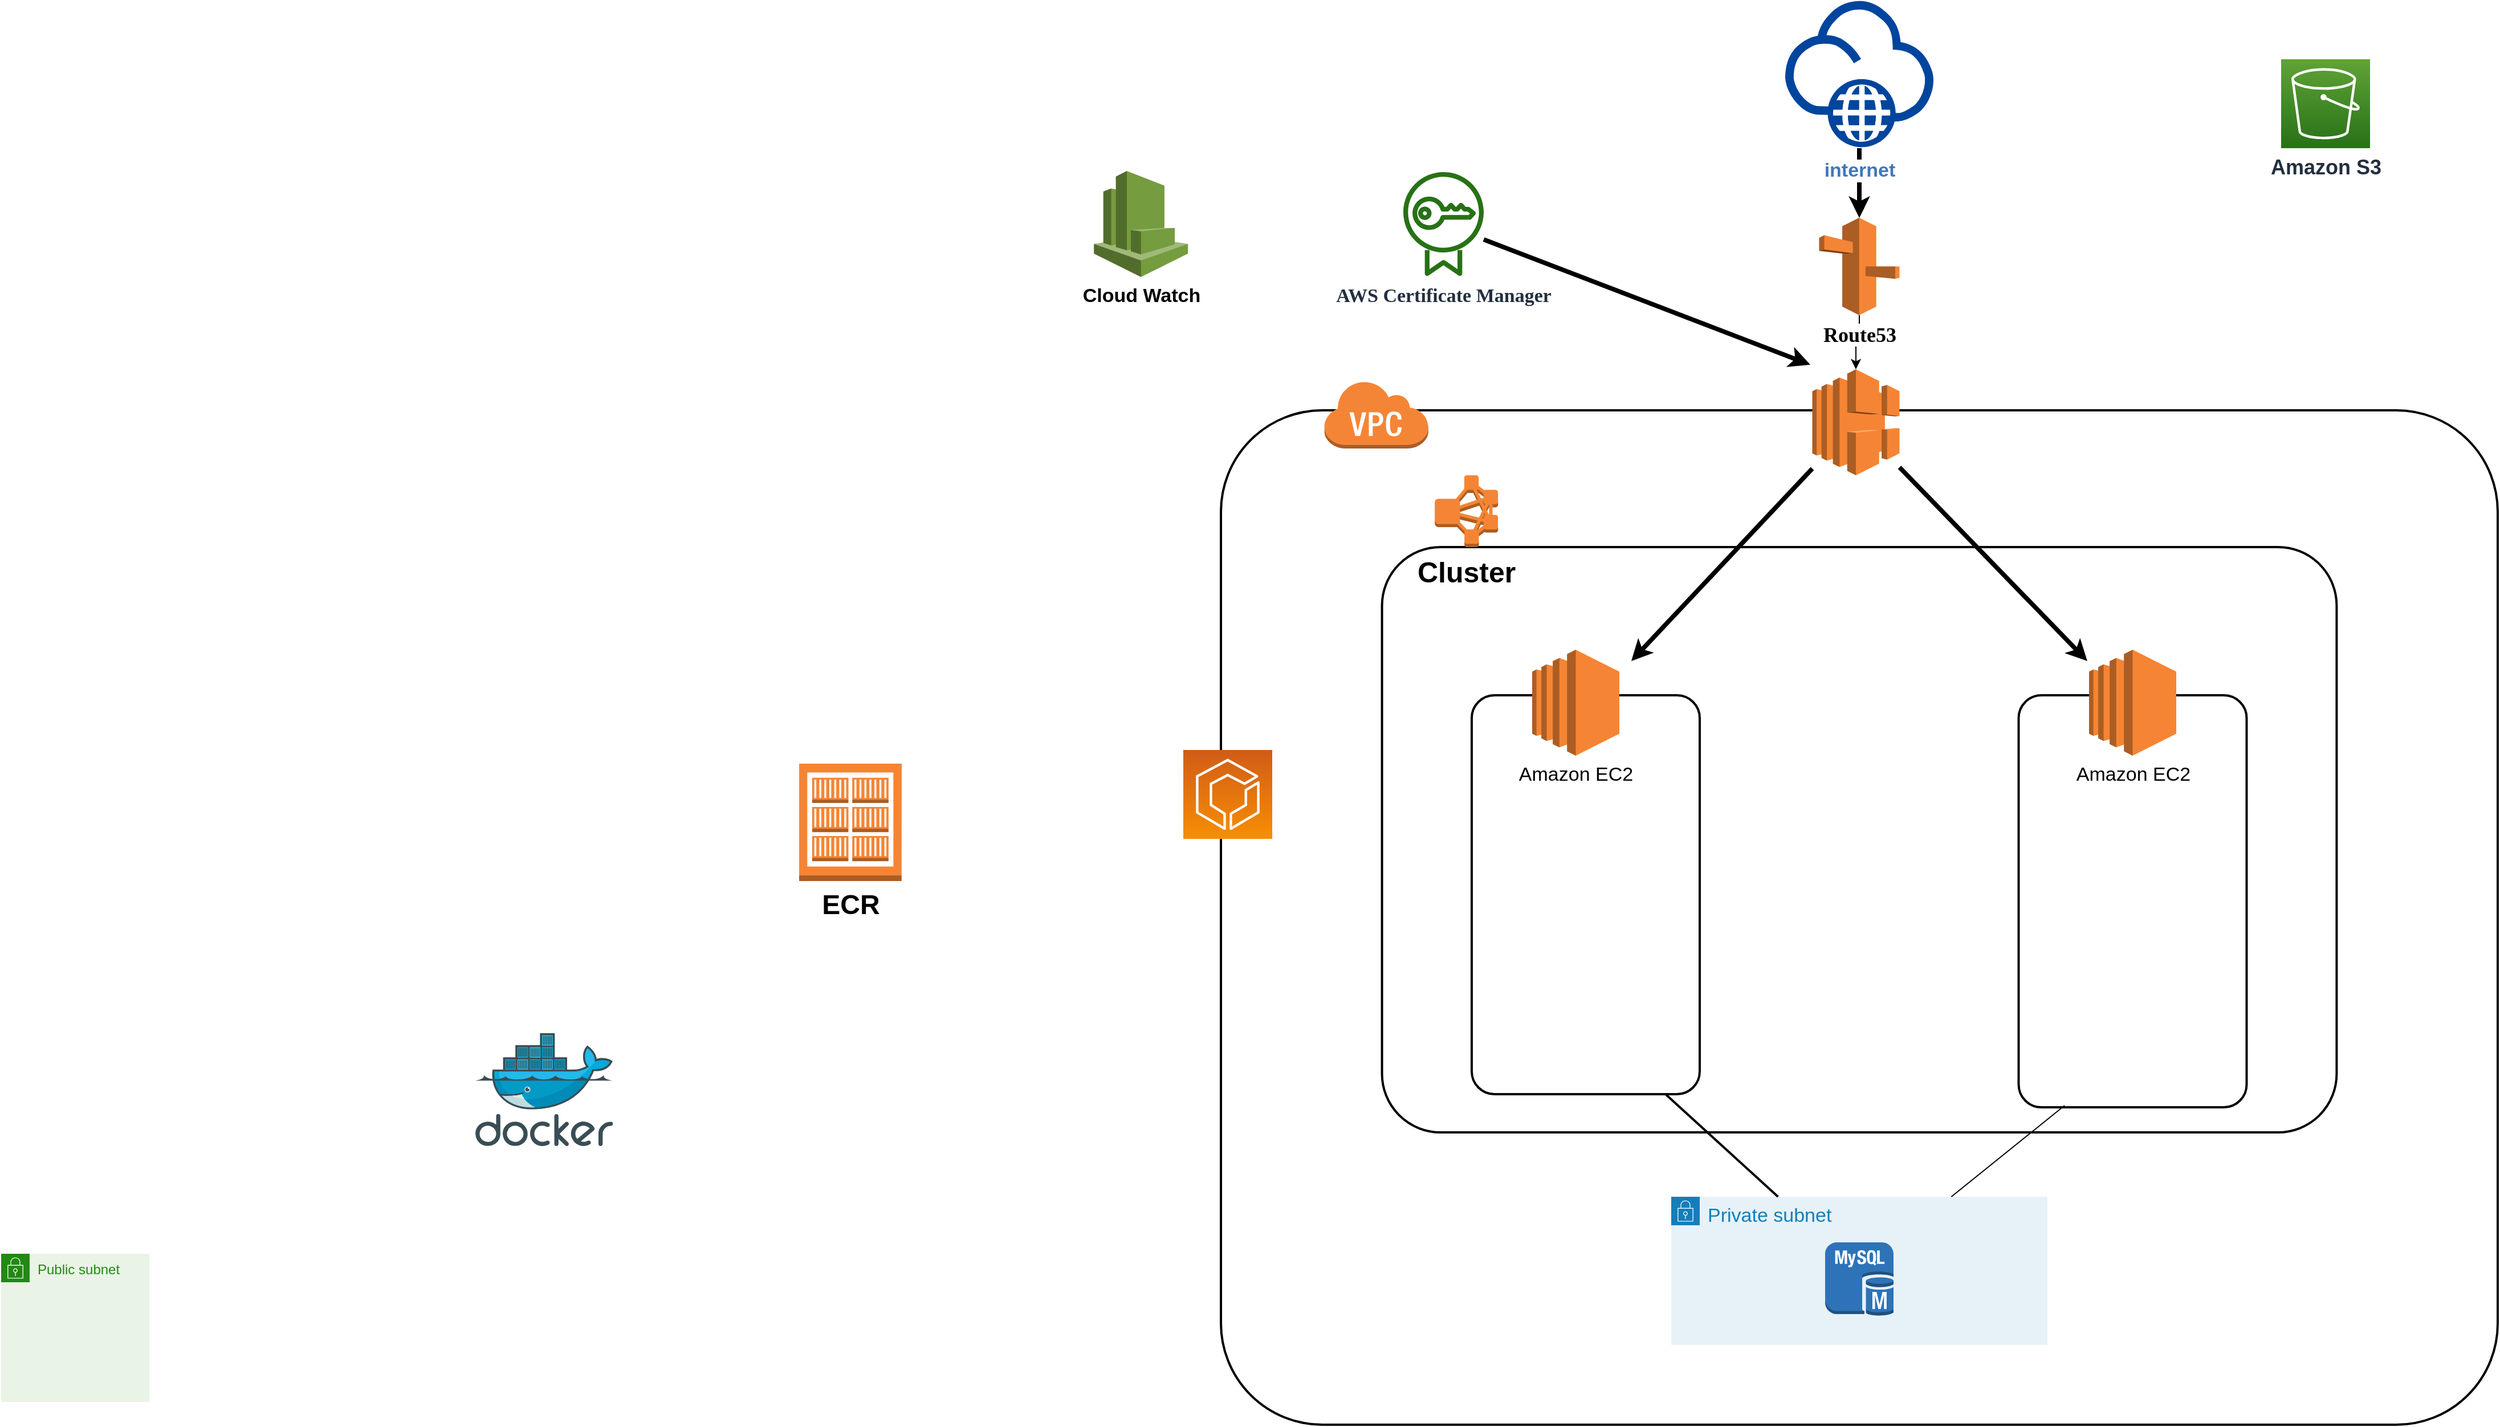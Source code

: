 <mxfile version="13.9.8" type="github" pages="2">
  <diagram id="Ht1M8jgEwFfnCIfOTk4-" name="Page-1">
    <mxGraphModel dx="5243" dy="1747" grid="1" gridSize="10" guides="1" tooltips="1" connect="1" arrows="1" fold="1" page="1" pageScale="1" pageWidth="1169" pageHeight="827" math="0" shadow="0">
      <root>
        <mxCell id="0" />
        <mxCell id="1" parent="0" />
        <mxCell id="HLpHiaVIAuqE8mmPQBDN-1" value="" style="rounded=1;arcSize=10;dashed=0;fillColor=none;gradientColor=none;strokeWidth=2;" vertex="1" parent="1">
          <mxGeometry x="-1498.71" y="-250" width="837.42" height="513.5" as="geometry" />
        </mxCell>
        <mxCell id="xjnoJ65_-MGqVfazqy1Y-1" value="" style="rounded=1;arcSize=10;dashed=0;fillColor=none;gradientColor=none;strokeWidth=2;" vertex="1" parent="1">
          <mxGeometry x="-940.25" y="-120" width="200" height="361.5" as="geometry" />
        </mxCell>
        <mxCell id="-92ZV4daiyxFBbVo8Tsq-17" value="" style="rounded=1;arcSize=10;fillColor=none;gradientColor=none;strokeWidth=2;glass=0;labelBorderColor=none;labelBackgroundColor=none;labelPosition=center;verticalLabelPosition=top;align=center;verticalAlign=bottom;sketch=0;snapToPoint=0;perimeter=rectanglePerimeter;fixDash=0;autosize=0;container=0;movableLabel=0;flipV=1;flipH=0;" parent="1" vertex="1">
          <mxGeometry x="-1640" y="-370" width="1120" height="890" as="geometry" />
        </mxCell>
        <mxCell id="zYTiAQbcIrIkLb4M1rUa-2" value="&lt;font style=&quot;font-size: 17px&quot;&gt;Amazon EC2&lt;/font&gt;" style="outlineConnect=0;dashed=0;verticalLabelPosition=bottom;verticalAlign=top;align=center;html=1;shape=mxgraph.aws3.ec2;fillColor=#F58534;gradientColor=none;shadow=0;glass=0;labelBackgroundColor=none;sketch=0;strokeWidth=2;" parent="1" vertex="1">
          <mxGeometry x="-878.5" y="-160" width="76.5" height="93" as="geometry" />
        </mxCell>
        <mxCell id="xjnoJ65_-MGqVfazqy1Y-3" value="" style="rounded=1;arcSize=10;dashed=0;fillColor=none;gradientColor=none;strokeWidth=2;" vertex="1" parent="1">
          <mxGeometry x="-1420" y="-120" width="200" height="350" as="geometry" />
        </mxCell>
        <mxCell id="Cbe6BfJtWzf-FZCNJZF6-5" style="edgeStyle=elbowEdgeStyle;rounded=0;orthogonalLoop=1;jettySize=auto;elbow=vertical;html=1;exitX=0.5;exitY=1;exitDx=0;exitDy=0;exitPerimeter=0;" edge="1" parent="1" source="-92ZV4daiyxFBbVo8Tsq-14" target="bph49K7Mzzs8DdBQtOgR-1">
          <mxGeometry relative="1" as="geometry" />
        </mxCell>
        <mxCell id="-92ZV4daiyxFBbVo8Tsq-2" value="" style="shape=image;html=1;verticalAlign=top;verticalLabelPosition=bottom;labelBackgroundColor=#ffffff;imageAspect=0;aspect=fixed;image=https://cdn1.iconfinder.com/data/icons/logotypes/32/github-128.png" parent="1" vertex="1">
          <mxGeometry x="-2440" y="-95.5" width="128" height="128" as="geometry" />
        </mxCell>
        <mxCell id="-92ZV4daiyxFBbVo8Tsq-3" value="" style="shape=image;html=1;verticalAlign=top;verticalLabelPosition=bottom;labelBackgroundColor=#ffffff;imageAspect=0;aspect=fixed;image=https://cdn3.iconfinder.com/data/icons/popular-services-brands-vol-2/512/ruby-on-rails-128.png;flipV=0;" parent="1" vertex="1">
          <mxGeometry x="-1359" y="53" width="78" height="78" as="geometry" />
        </mxCell>
        <mxCell id="-92ZV4daiyxFBbVo8Tsq-5" value="" style="shape=image;imageAspect=0;aspect=fixed;verticalLabelPosition=bottom;verticalAlign=top;image=https://assets.brandfolder.com/po873r-7udt4w-b3x13z/v/3322314/view@2x.png?v=1592401197;" parent="1" vertex="1">
          <mxGeometry x="-2420.84" y="-303.5" width="108.84" height="90" as="geometry" />
        </mxCell>
        <mxCell id="-92ZV4daiyxFBbVo8Tsq-9" value="" style="aspect=fixed;html=1;points=[];align=center;image;fontSize=12;image=img/lib/mscae/Docker.svg;" parent="1" vertex="1">
          <mxGeometry x="-2294" y="176.5" width="120.73" height="99" as="geometry" />
        </mxCell>
        <mxCell id="-92ZV4daiyxFBbVo8Tsq-13" value="" style="shape=image;imageAspect=0;aspect=fixed;verticalLabelPosition=bottom;verticalAlign=top;image=https://cdn.worldvectorlogo.com/logos/nginx-1.svg;flipV=0;" parent="1" vertex="1">
          <mxGeometry x="-1358.4" y="150" width="76.8" height="60" as="geometry" />
        </mxCell>
        <mxCell id="-92ZV4daiyxFBbVo8Tsq-18" value="" style="dashed=0;html=1;shape=mxgraph.aws3.virtual_private_cloud;fillColor=#F58536;gradientColor=none;dashed=0;" parent="1" vertex="1">
          <mxGeometry x="-1550" y="-396.5" width="92" height="60" as="geometry" />
        </mxCell>
        <mxCell id="-92ZV4daiyxFBbVo8Tsq-24" value="Public subnet" style="points=[[0,0],[0.25,0],[0.5,0],[0.75,0],[1,0],[1,0.25],[1,0.5],[1,0.75],[1,1],[0.75,1],[0.5,1],[0.25,1],[0,1],[0,0.75],[0,0.5],[0,0.25]];outlineConnect=0;gradientColor=none;html=1;whiteSpace=wrap;fontSize=12;fontStyle=0;shape=mxgraph.aws4.group;grIcon=mxgraph.aws4.group_security_group;grStroke=0;strokeColor=#248814;fillColor=#E9F3E6;verticalAlign=top;align=left;spacingLeft=30;fontColor=#248814;dashed=0;" parent="1" vertex="1">
          <mxGeometry x="-2710" y="370" width="130" height="130" as="geometry" />
        </mxCell>
        <mxCell id="-92ZV4daiyxFBbVo8Tsq-25" value="&lt;font style=&quot;font-size: 17px&quot;&gt;Private subnet&lt;/font&gt;" style="points=[[0,0],[0.25,0],[0.5,0],[0.75,0],[1,0],[1,0.25],[1,0.5],[1,0.75],[1,1],[0.75,1],[0.5,1],[0.25,1],[0,1],[0,0.75],[0,0.5],[0,0.25]];outlineConnect=0;gradientColor=none;html=1;whiteSpace=wrap;fontSize=12;fontStyle=0;shape=mxgraph.aws4.group;grIcon=mxgraph.aws4.group_security_group;grStroke=0;strokeColor=#147EBA;fillColor=#E6F2F8;verticalAlign=top;align=left;spacingLeft=30;fontColor=#147EBA;dashed=0;" parent="1" vertex="1">
          <mxGeometry x="-1245.0" y="320" width="330" height="130" as="geometry" />
        </mxCell>
        <mxCell id="-92ZV4daiyxFBbVo8Tsq-26" value="" style="outlineConnect=0;dashed=0;verticalLabelPosition=bottom;verticalAlign=top;align=center;html=1;shape=mxgraph.aws3.mysql_db_instance;fillColor=#2E73B8;gradientColor=none;" parent="1" vertex="1">
          <mxGeometry x="-1110" y="360" width="60" height="64.5" as="geometry" />
        </mxCell>
        <mxCell id="RHOQ1kNHxqfsJFECoSCs-1" value="" style="shape=image;html=1;verticalAlign=top;verticalLabelPosition=bottom;labelBackgroundColor=#ffffff;imageAspect=0;aspect=fixed;image=https://cdn3.iconfinder.com/data/icons/social-media-2169/24/social_media_social_media_logo_docker-128.png;flipV=0;" parent="1" vertex="1">
          <mxGeometry x="-1353" y="-30" width="66" height="66" as="geometry" />
        </mxCell>
        <mxCell id="jlEHLDl-ul9Q1PUK71Qo-1" value="" style="outlineConnect=0;fontColor=#232F3E;gradientColor=#F78E04;gradientDirection=north;fillColor=#D05C17;strokeColor=#ffffff;dashed=0;verticalLabelPosition=bottom;verticalAlign=top;align=center;html=1;fontSize=12;fontStyle=0;aspect=fixed;shape=mxgraph.aws4.resourceIcon;resIcon=mxgraph.aws4.ecs;shadow=0;glass=0;labelBackgroundColor=none;sketch=0;flipV=1;flipH=0;" parent="1" vertex="1">
          <mxGeometry x="-1673" y="-72" width="78" height="78" as="geometry" />
        </mxCell>
        <mxCell id="jlEHLDl-ul9Q1PUK71Qo-3" value="" style="shape=image;html=1;verticalAlign=top;verticalLabelPosition=bottom;labelBackgroundColor=#ffffff;imageAspect=0;aspect=fixed;image=https://cdn3.iconfinder.com/data/icons/popular-services-brands-vol-2/512/ruby-on-rails-128.png" parent="1" vertex="1">
          <mxGeometry x="-880" y="49.75" width="78" height="78" as="geometry" />
        </mxCell>
        <mxCell id="jlEHLDl-ul9Q1PUK71Qo-4" value="" style="shape=image;imageAspect=0;verticalLabelPosition=bottom;verticalAlign=top;image=https://cdn.worldvectorlogo.com/logos/nginx-1.svg;" parent="1" vertex="1">
          <mxGeometry x="-879.4" y="149.75" width="76.8" height="60" as="geometry" />
        </mxCell>
        <mxCell id="jlEHLDl-ul9Q1PUK71Qo-2" value="" style="shape=image;html=1;verticalAlign=top;verticalLabelPosition=bottom;labelBackgroundColor=#ffffff;imageAspect=0;aspect=fixed;image=https://cdn3.iconfinder.com/data/icons/social-media-2169/24/social_media_social_media_logo_docker-128.png;flipH=0;" parent="1" vertex="1">
          <mxGeometry x="-874" y="-40.25" width="66" height="66" as="geometry" />
        </mxCell>
        <mxCell id="lxxGfoW4XNc-P3xgCcky-7" value="" style="shape=image;html=1;verticalAlign=top;verticalLabelPosition=bottom;labelBackgroundColor=#ffffff;imageAspect=0;aspect=fixed;image=https://cdn3.iconfinder.com/data/icons/popular-services-brands-vol-2/512/ruby-on-rails-128.png;flipV=0;" parent="1" vertex="1">
          <mxGeometry x="-2300" y="316.5" width="78" height="78" as="geometry" />
        </mxCell>
        <mxCell id="lxxGfoW4XNc-P3xgCcky-8" value="" style="shape=image;imageAspect=0;aspect=fixed;verticalLabelPosition=bottom;verticalAlign=top;image=https://cdn.worldvectorlogo.com/logos/nginx-1.svg;flipV=0;" parent="1" vertex="1">
          <mxGeometry x="-2180" y="325.5" width="76.8" height="60" as="geometry" />
        </mxCell>
        <mxCell id="lxxGfoW4XNc-P3xgCcky-9" value="&lt;b&gt;&lt;font style=&quot;font-size: 24px&quot;&gt;ECR&lt;/font&gt;&lt;/b&gt;" style="outlineConnect=0;dashed=0;verticalLabelPosition=bottom;verticalAlign=top;align=center;html=1;shape=mxgraph.aws3.ecr_registry;fillColor=#F58534;gradientColor=none;shadow=0;glass=0;labelBackgroundColor=none;sketch=0;strokeWidth=2;" parent="1" vertex="1">
          <mxGeometry x="-2010" y="-60" width="90" height="103" as="geometry" />
        </mxCell>
        <mxCell id="Cbe6BfJtWzf-FZCNJZF6-4" style="edgeStyle=elbowEdgeStyle;rounded=0;orthogonalLoop=1;jettySize=auto;elbow=vertical;html=1;entryX=0.5;entryY=0;entryDx=0;entryDy=0;entryPerimeter=0;" edge="1" parent="1" source="fsl5It5RxCy6fuQqxd1V-2" target="-92ZV4daiyxFBbVo8Tsq-14">
          <mxGeometry relative="1" as="geometry" />
        </mxCell>
        <mxCell id="YPjosldQKg_hmIPU5Zje-1" value="" style="edgeStyle=none;rounded=0;orthogonalLoop=1;jettySize=auto;html=1;startSize=6;strokeWidth=4;" edge="1" parent="1" source="fsl5It5RxCy6fuQqxd1V-2" target="-92ZV4daiyxFBbVo8Tsq-14">
          <mxGeometry relative="1" as="geometry" />
        </mxCell>
        <mxCell id="fsl5It5RxCy6fuQqxd1V-2" value="&lt;font style=&quot;font-size: 17px&quot;&gt;&lt;b&gt;internet&lt;/b&gt;&lt;/font&gt;" style="aspect=fixed;perimeter=ellipsePerimeter;html=1;align=center;shadow=0;dashed=0;fontColor=#4277BB;labelBackgroundColor=#ffffff;fontSize=12;spacingTop=3;image;image=img/lib/ibm/vpc/Internet.svg;glass=0;sketch=0;strokeWidth=2;fillColor=#ffffff;gradientColor=none;flipV=0;flipH=0;" parent="1" vertex="1">
          <mxGeometry x="-1145.0" y="-730" width="130" height="130" as="geometry" />
        </mxCell>
        <mxCell id="W6OuuhELGD2aynYvCGxZ-1" style="edgeStyle=none;rounded=0;orthogonalLoop=1;jettySize=auto;html=1;startSize=6;strokeWidth=4;" edge="1" parent="1" source="fsl5It5RxCy6fuQqxd1V-4">
          <mxGeometry relative="1" as="geometry">
            <mxPoint x="-1123" y="-410" as="targetPoint" />
          </mxGeometry>
        </mxCell>
        <mxCell id="fsl5It5RxCy6fuQqxd1V-4" value="&lt;span style=&quot;text-align: left&quot;&gt;&lt;b&gt;&lt;font face=&quot;Tahoma&quot; style=&quot;font-size: 17px&quot;&gt;AWS Certificate Manager&lt;/font&gt;&lt;/b&gt;&lt;/span&gt;" style="outlineConnect=0;fontColor=#232F3E;gradientColor=none;fillColor=#277116;strokeColor=none;dashed=0;verticalLabelPosition=bottom;verticalAlign=top;align=center;html=1;fontSize=12;fontStyle=0;aspect=fixed;pointerEvents=1;shape=mxgraph.aws4.certificate_manager;shadow=0;glass=0;labelBackgroundColor=none;sketch=0;" parent="1" vertex="1">
          <mxGeometry x="-1480" y="-580" width="70.51" height="93.22" as="geometry" />
        </mxCell>
        <mxCell id="fsl5It5RxCy6fuQqxd1V-5" value="&lt;b&gt;&lt;font style=&quot;font-size: 17px&quot;&gt;Cloud Watch&lt;/font&gt;&lt;/b&gt;" style="outlineConnect=0;dashed=0;verticalLabelPosition=bottom;verticalAlign=top;align=center;html=1;shape=mxgraph.aws3.cloudwatch;fillColor=#759C3E;gradientColor=none;shadow=0;glass=0;labelBackgroundColor=none;sketch=0;strokeWidth=2;" parent="1" vertex="1">
          <mxGeometry x="-1751.42" y="-580" width="82.5" height="93" as="geometry" />
        </mxCell>
        <mxCell id="fsl5It5RxCy6fuQqxd1V-9" value="&lt;b style=&quot;font-size: 18px&quot;&gt;Amazon S3&lt;/b&gt;" style="outlineConnect=0;fontColor=#232F3E;gradientColor=#60A337;gradientDirection=north;fillColor=#277116;strokeColor=#ffffff;dashed=0;verticalLabelPosition=bottom;verticalAlign=top;align=center;html=1;fontSize=12;fontStyle=0;aspect=fixed;shape=mxgraph.aws4.resourceIcon;resIcon=mxgraph.aws4.s3;shadow=0;glass=0;labelBackgroundColor=none;sketch=0;" parent="1" vertex="1">
          <mxGeometry x="-710" y="-678" width="78" height="78" as="geometry" />
        </mxCell>
        <mxCell id="zYTiAQbcIrIkLb4M1rUa-1" value="&lt;font style=&quot;font-size: 17px&quot;&gt;Amazon EC2&lt;/font&gt;" style="outlineConnect=0;dashed=0;verticalLabelPosition=bottom;verticalAlign=top;align=center;html=1;shape=mxgraph.aws3.ec2;fillColor=#F58534;gradientColor=none;shadow=0;glass=0;labelBackgroundColor=none;sketch=0;strokeWidth=2;" parent="1" vertex="1">
          <mxGeometry x="-1367" y="-160" width="76.5" height="93" as="geometry" />
        </mxCell>
        <mxCell id="Cbe6BfJtWzf-FZCNJZF6-3" value="&lt;b&gt;&lt;font style=&quot;font-size: 25px&quot;&gt;Cluster&lt;/font&gt;&lt;br&gt;&lt;/b&gt;" style="outlineConnect=0;dashed=0;verticalLabelPosition=bottom;verticalAlign=top;align=center;html=1;shape=mxgraph.aws3.emr_cluster;fillColor=#F58534;gradientColor=none;" vertex="1" parent="1">
          <mxGeometry x="-1452.42" y="-313" width="55.5" height="63" as="geometry" />
        </mxCell>
        <mxCell id="-92ZV4daiyxFBbVo8Tsq-14" value="&lt;b&gt;&lt;font&gt;&lt;font style=&quot;font-size: 18px ; background-color: rgb(255 , 255 , 255)&quot; face=&quot;Verdana&quot;&gt;Route53&lt;/font&gt;&lt;br&gt;&lt;/font&gt;&lt;/b&gt;" style="outlineConnect=0;dashed=0;verticalLabelPosition=bottom;verticalAlign=top;align=center;html=1;shape=mxgraph.aws3.route_53;fillColor=#F58536;gradientColor=none;flipV=0;flipH=0;" parent="1" vertex="1">
          <mxGeometry x="-1115.25" y="-539" width="70.5" height="85.5" as="geometry" />
        </mxCell>
        <mxCell id="jdtl5-6PLyKUC_BaZAGV-7" style="edgeStyle=none;rounded=0;orthogonalLoop=1;jettySize=auto;html=1;strokeWidth=4;" edge="1" parent="1" source="bph49K7Mzzs8DdBQtOgR-1">
          <mxGeometry relative="1" as="geometry">
            <mxPoint x="-1280" y="-150" as="targetPoint" />
          </mxGeometry>
        </mxCell>
        <mxCell id="jdtl5-6PLyKUC_BaZAGV-8" style="edgeStyle=none;rounded=0;orthogonalLoop=1;jettySize=auto;html=1;startSize=6;strokeWidth=4;" edge="1" parent="1" source="bph49K7Mzzs8DdBQtOgR-1">
          <mxGeometry relative="1" as="geometry">
            <mxPoint x="-880" y="-150" as="targetPoint" />
          </mxGeometry>
        </mxCell>
        <mxCell id="bph49K7Mzzs8DdBQtOgR-1" value="" style="outlineConnect=0;dashed=0;verticalLabelPosition=bottom;verticalAlign=top;align=center;html=1;shape=mxgraph.aws3.elastic_load_balancing;fillColor=#F58534;gradientColor=none;shadow=0;glass=0;labelBackgroundColor=none;sketch=0;strokeWidth=2;flipV=0;flipH=0;" parent="1" vertex="1">
          <mxGeometry x="-1121.25" y="-406" width="76.5" height="93" as="geometry" />
        </mxCell>
        <mxCell id="bW-zehHCRXH_9ji97vA4-8" value="" style="endArrow=none;html=1;strokeWidth=1;" edge="1" parent="1" target="-92ZV4daiyxFBbVo8Tsq-25">
          <mxGeometry width="50" height="50" relative="1" as="geometry">
            <mxPoint x="-900" y="240" as="sourcePoint" />
            <mxPoint x="-960" y="730" as="targetPoint" />
          </mxGeometry>
        </mxCell>
        <mxCell id="bW-zehHCRXH_9ji97vA4-10" value="" style="endArrow=none;html=1;strokeWidth=2;" edge="1" parent="1" target="-92ZV4daiyxFBbVo8Tsq-25">
          <mxGeometry width="50" height="50" relative="1" as="geometry">
            <mxPoint x="-1250" y="230" as="sourcePoint" />
            <mxPoint x="-1390" y="320" as="targetPoint" />
          </mxGeometry>
        </mxCell>
      </root>
    </mxGraphModel>
  </diagram>
  <diagram id="z92bab9wf8--5bxln02p" name="Page-2">
    <mxGraphModel dx="1550" dy="383" grid="1" gridSize="10" guides="1" tooltips="1" connect="1" arrows="1" fold="1" page="1" pageScale="1" pageWidth="827" pageHeight="1169" math="0" shadow="0">
      <root>
        <mxCell id="-ivl8A8YhL6A30Lmzu8i-0" />
        <mxCell id="-ivl8A8YhL6A30Lmzu8i-1" parent="-ivl8A8YhL6A30Lmzu8i-0" />
        <mxCell id="-ivl8A8YhL6A30Lmzu8i-2" value="" style="shape=image;imageAspect=0;aspect=fixed;verticalLabelPosition=bottom;verticalAlign=top;image=https://qiita-user-contents.imgix.net/https%3A%2F%2Fqiita-image-store.s3.ap-northeast-1.amazonaws.com%2F0%2F303093%2Fb6990f1d-9b29-da5c-aa14-e25234d63c39.png?ixlib=rb-1.2.2&amp;auto=format&amp;gif-q=60&amp;q=75&amp;w=1400&amp;fit=max&amp;s=59c13ddfa68b8c05df4af0c0118b09a4;" parent="-ivl8A8YhL6A30Lmzu8i-1" vertex="1">
          <mxGeometry x="40" y="30" width="335.89" height="270" as="geometry" />
        </mxCell>
        <mxCell id="pZJ2bOHo9bR8bqc-_nNZ-0" value="" style="shape=image;imageAspect=0;aspect=fixed;verticalLabelPosition=bottom;verticalAlign=top;image=https://engineers.weddingpark.co.jp/wp-content/uploads/2018/06/%E3%82%B9%E3%82%AF%E3%83%AA%E3%83%BC%E3%83%B3%E3%82%B7%E3%83%A7%E3%83%83%E3%83%88-2018-06-19-10.09.42.png;" parent="-ivl8A8YhL6A30Lmzu8i-1" vertex="1">
          <mxGeometry x="420" y="20" width="470" height="312.73" as="geometry" />
        </mxCell>
        <mxCell id="pZJ2bOHo9bR8bqc-_nNZ-1" value="" style="shape=image;imageAspect=0;aspect=fixed;verticalLabelPosition=bottom;verticalAlign=top;image=https://user-images.githubusercontent.com/48108735/62868041-ae8c3100-bd4f-11e9-87a3-9af880a5c2c2.png;" parent="-ivl8A8YhL6A30Lmzu8i-1" vertex="1">
          <mxGeometry x="-10" y="340" width="520" height="403" as="geometry" />
        </mxCell>
        <mxCell id="ylb_CQy5ygpK4mYqSWBx-0" value="" style="shape=image;imageAspect=0;aspect=fixed;verticalLabelPosition=bottom;verticalAlign=top;image=https://qiita-user-contents.imgix.net/https%3A%2F%2Fqiita-image-store.s3.ap-northeast-1.amazonaws.com%2F0%2F131949%2F0252749a-67e6-6e53-02c7-0fe56e9b1c33.png?ixlib=rb-1.2.2&amp;auto=format&amp;gif-q=60&amp;q=75&amp;w=1400&amp;fit=max&amp;s=2706d86f859f19166c8e6d1f0c0627f7;" parent="-ivl8A8YhL6A30Lmzu8i-1" vertex="1">
          <mxGeometry x="510" y="400" width="395.89" height="223.07" as="geometry" />
        </mxCell>
      </root>
    </mxGraphModel>
  </diagram>
</mxfile>
